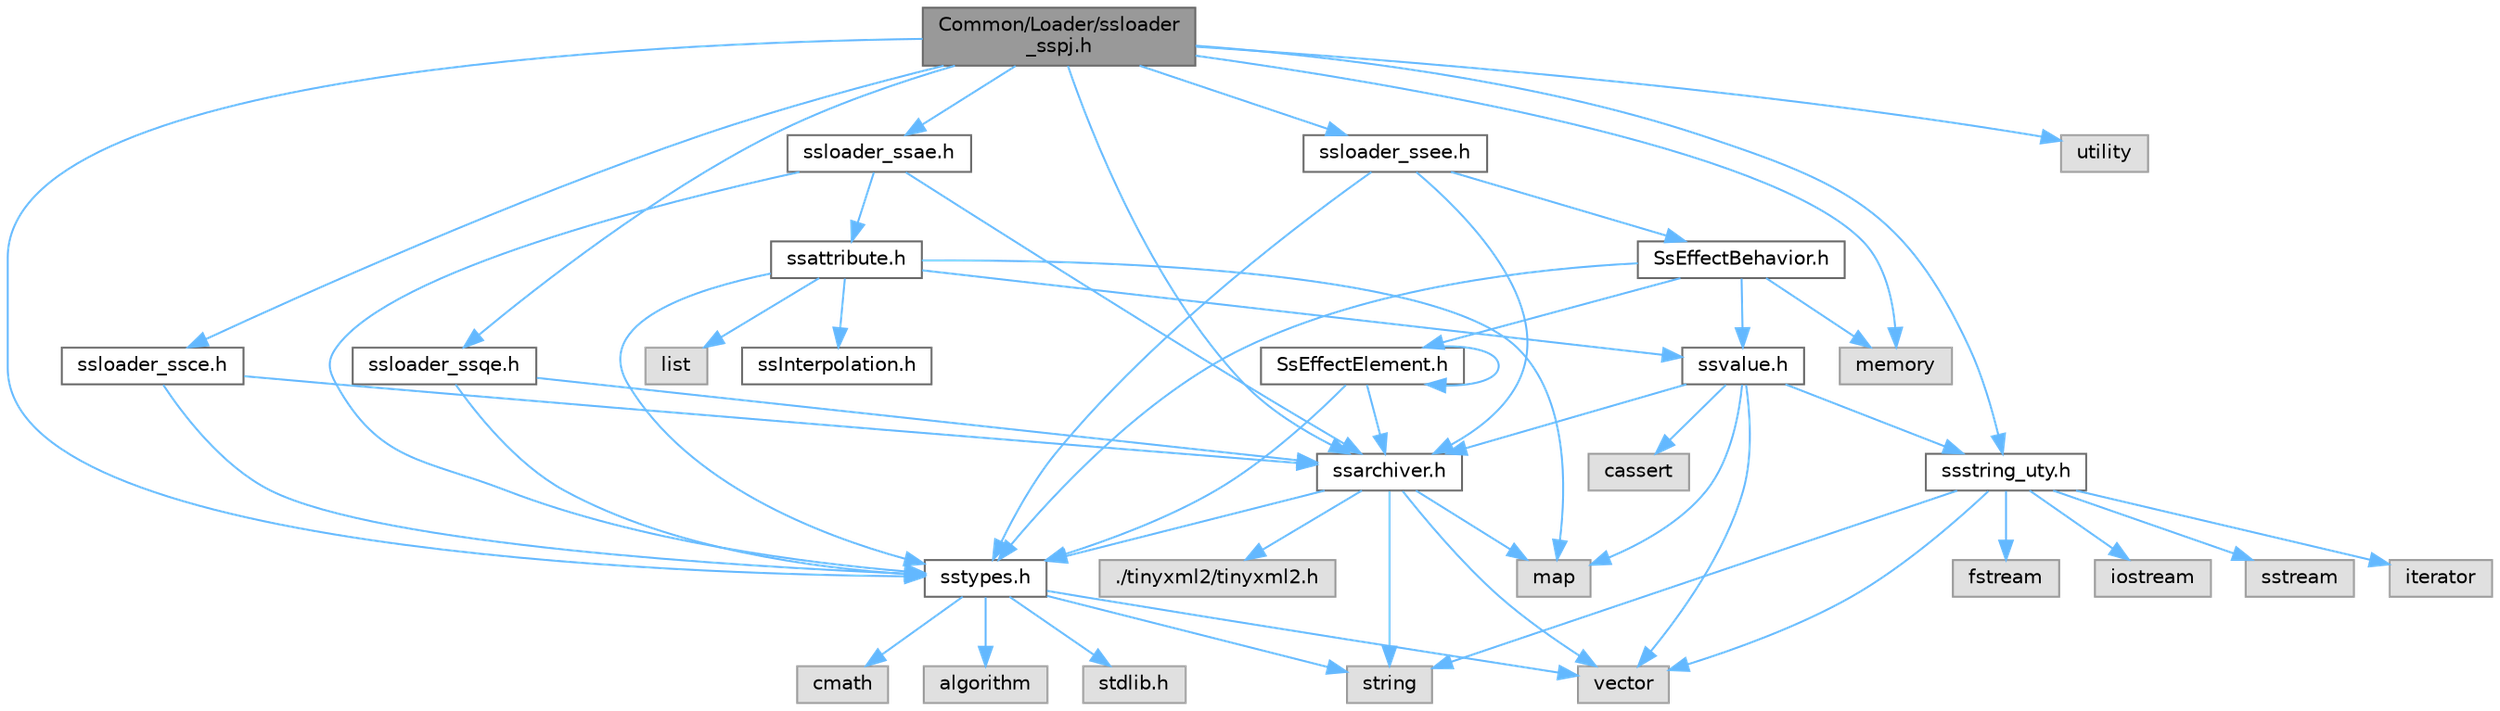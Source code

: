 digraph "Common/Loader/ssloader_sspj.h"
{
 // LATEX_PDF_SIZE
  bgcolor="transparent";
  edge [fontname=Helvetica,fontsize=10,labelfontname=Helvetica,labelfontsize=10];
  node [fontname=Helvetica,fontsize=10,shape=box,height=0.2,width=0.4];
  Node1 [id="Node000001",label="Common/Loader/ssloader\l_sspj.h",height=0.2,width=0.4,color="gray40", fillcolor="grey60", style="filled", fontcolor="black",tooltip=" "];
  Node1 -> Node2 [id="edge1_Node000001_Node000002",color="steelblue1",style="solid",tooltip=" "];
  Node2 [id="Node000002",label="sstypes.h",height=0.2,width=0.4,color="grey40", fillcolor="white", style="filled",URL="$sstypes_8h.html",tooltip=" "];
  Node2 -> Node3 [id="edge2_Node000002_Node000003",color="steelblue1",style="solid",tooltip=" "];
  Node3 [id="Node000003",label="stdlib.h",height=0.2,width=0.4,color="grey60", fillcolor="#E0E0E0", style="filled",tooltip=" "];
  Node2 -> Node4 [id="edge3_Node000002_Node000004",color="steelblue1",style="solid",tooltip=" "];
  Node4 [id="Node000004",label="string",height=0.2,width=0.4,color="grey60", fillcolor="#E0E0E0", style="filled",tooltip=" "];
  Node2 -> Node5 [id="edge4_Node000002_Node000005",color="steelblue1",style="solid",tooltip=" "];
  Node5 [id="Node000005",label="vector",height=0.2,width=0.4,color="grey60", fillcolor="#E0E0E0", style="filled",tooltip=" "];
  Node2 -> Node6 [id="edge5_Node000002_Node000006",color="steelblue1",style="solid",tooltip=" "];
  Node6 [id="Node000006",label="cmath",height=0.2,width=0.4,color="grey60", fillcolor="#E0E0E0", style="filled",tooltip=" "];
  Node2 -> Node7 [id="edge6_Node000002_Node000007",color="steelblue1",style="solid",tooltip=" "];
  Node7 [id="Node000007",label="algorithm",height=0.2,width=0.4,color="grey60", fillcolor="#E0E0E0", style="filled",tooltip=" "];
  Node1 -> Node8 [id="edge7_Node000001_Node000008",color="steelblue1",style="solid",tooltip=" "];
  Node8 [id="Node000008",label="ssarchiver.h",height=0.2,width=0.4,color="grey40", fillcolor="white", style="filled",URL="$ssarchiver_8h.html",tooltip=" "];
  Node8 -> Node9 [id="edge8_Node000008_Node000009",color="steelblue1",style="solid",tooltip=" "];
  Node9 [id="Node000009",label="./tinyxml2/tinyxml2.h",height=0.2,width=0.4,color="grey60", fillcolor="#E0E0E0", style="filled",tooltip=" "];
  Node8 -> Node2 [id="edge9_Node000008_Node000002",color="steelblue1",style="solid",tooltip=" "];
  Node8 -> Node4 [id="edge10_Node000008_Node000004",color="steelblue1",style="solid",tooltip=" "];
  Node8 -> Node5 [id="edge11_Node000008_Node000005",color="steelblue1",style="solid",tooltip=" "];
  Node8 -> Node10 [id="edge12_Node000008_Node000010",color="steelblue1",style="solid",tooltip=" "];
  Node10 [id="Node000010",label="map",height=0.2,width=0.4,color="grey60", fillcolor="#E0E0E0", style="filled",tooltip=" "];
  Node1 -> Node11 [id="edge13_Node000001_Node000011",color="steelblue1",style="solid",tooltip=" "];
  Node11 [id="Node000011",label="ssstring_uty.h",height=0.2,width=0.4,color="grey40", fillcolor="white", style="filled",URL="$ssstring__uty_8h.html",tooltip=" "];
  Node11 -> Node4 [id="edge14_Node000011_Node000004",color="steelblue1",style="solid",tooltip=" "];
  Node11 -> Node12 [id="edge15_Node000011_Node000012",color="steelblue1",style="solid",tooltip=" "];
  Node12 [id="Node000012",label="fstream",height=0.2,width=0.4,color="grey60", fillcolor="#E0E0E0", style="filled",tooltip=" "];
  Node11 -> Node5 [id="edge16_Node000011_Node000005",color="steelblue1",style="solid",tooltip=" "];
  Node11 -> Node13 [id="edge17_Node000011_Node000013",color="steelblue1",style="solid",tooltip=" "];
  Node13 [id="Node000013",label="iostream",height=0.2,width=0.4,color="grey60", fillcolor="#E0E0E0", style="filled",tooltip=" "];
  Node11 -> Node14 [id="edge18_Node000011_Node000014",color="steelblue1",style="solid",tooltip=" "];
  Node14 [id="Node000014",label="sstream",height=0.2,width=0.4,color="grey60", fillcolor="#E0E0E0", style="filled",tooltip=" "];
  Node11 -> Node15 [id="edge19_Node000011_Node000015",color="steelblue1",style="solid",tooltip=" "];
  Node15 [id="Node000015",label="iterator",height=0.2,width=0.4,color="grey60", fillcolor="#E0E0E0", style="filled",tooltip=" "];
  Node1 -> Node16 [id="edge20_Node000001_Node000016",color="steelblue1",style="solid",tooltip=" "];
  Node16 [id="Node000016",label="ssloader_ssae.h",height=0.2,width=0.4,color="grey40", fillcolor="white", style="filled",URL="$ssloader__ssae_8h.html",tooltip=" "];
  Node16 -> Node2 [id="edge21_Node000016_Node000002",color="steelblue1",style="solid",tooltip=" "];
  Node16 -> Node8 [id="edge22_Node000016_Node000008",color="steelblue1",style="solid",tooltip=" "];
  Node16 -> Node17 [id="edge23_Node000016_Node000017",color="steelblue1",style="solid",tooltip=" "];
  Node17 [id="Node000017",label="ssattribute.h",height=0.2,width=0.4,color="grey40", fillcolor="white", style="filled",URL="$ssattribute_8h.html",tooltip=" "];
  Node17 -> Node2 [id="edge24_Node000017_Node000002",color="steelblue1",style="solid",tooltip=" "];
  Node17 -> Node18 [id="edge25_Node000017_Node000018",color="steelblue1",style="solid",tooltip=" "];
  Node18 [id="Node000018",label="ssvalue.h",height=0.2,width=0.4,color="grey40", fillcolor="white", style="filled",URL="$ssvalue_8h.html",tooltip=" "];
  Node18 -> Node8 [id="edge26_Node000018_Node000008",color="steelblue1",style="solid",tooltip=" "];
  Node18 -> Node11 [id="edge27_Node000018_Node000011",color="steelblue1",style="solid",tooltip=" "];
  Node18 -> Node10 [id="edge28_Node000018_Node000010",color="steelblue1",style="solid",tooltip=" "];
  Node18 -> Node5 [id="edge29_Node000018_Node000005",color="steelblue1",style="solid",tooltip=" "];
  Node18 -> Node19 [id="edge30_Node000018_Node000019",color="steelblue1",style="solid",tooltip=" "];
  Node19 [id="Node000019",label="cassert",height=0.2,width=0.4,color="grey60", fillcolor="#E0E0E0", style="filled",tooltip=" "];
  Node17 -> Node20 [id="edge31_Node000017_Node000020",color="steelblue1",style="solid",tooltip=" "];
  Node20 [id="Node000020",label="ssInterpolation.h",height=0.2,width=0.4,color="grey40", fillcolor="white", style="filled",URL="$ss_interpolation_8h.html",tooltip=" "];
  Node17 -> Node21 [id="edge32_Node000017_Node000021",color="steelblue1",style="solid",tooltip=" "];
  Node21 [id="Node000021",label="list",height=0.2,width=0.4,color="grey60", fillcolor="#E0E0E0", style="filled",tooltip=" "];
  Node17 -> Node10 [id="edge33_Node000017_Node000010",color="steelblue1",style="solid",tooltip=" "];
  Node1 -> Node22 [id="edge34_Node000001_Node000022",color="steelblue1",style="solid",tooltip=" "];
  Node22 [id="Node000022",label="ssloader_ssce.h",height=0.2,width=0.4,color="grey40", fillcolor="white", style="filled",URL="$ssloader__ssce_8h.html",tooltip=" "];
  Node22 -> Node2 [id="edge35_Node000022_Node000002",color="steelblue1",style="solid",tooltip=" "];
  Node22 -> Node8 [id="edge36_Node000022_Node000008",color="steelblue1",style="solid",tooltip=" "];
  Node1 -> Node23 [id="edge37_Node000001_Node000023",color="steelblue1",style="solid",tooltip=" "];
  Node23 [id="Node000023",label="ssloader_ssee.h",height=0.2,width=0.4,color="grey40", fillcolor="white", style="filled",URL="$ssloader__ssee_8h.html",tooltip=" "];
  Node23 -> Node2 [id="edge38_Node000023_Node000002",color="steelblue1",style="solid",tooltip=" "];
  Node23 -> Node8 [id="edge39_Node000023_Node000008",color="steelblue1",style="solid",tooltip=" "];
  Node23 -> Node24 [id="edge40_Node000023_Node000024",color="steelblue1",style="solid",tooltip=" "];
  Node24 [id="Node000024",label="SsEffectBehavior.h",height=0.2,width=0.4,color="grey40", fillcolor="white", style="filled",URL="$_ss_effect_behavior_8h.html",tooltip=" "];
  Node24 -> Node25 [id="edge41_Node000024_Node000025",color="steelblue1",style="solid",tooltip=" "];
  Node25 [id="Node000025",label="SsEffectElement.h",height=0.2,width=0.4,color="grey40", fillcolor="white", style="filled",URL="$_ss_effect_element_8h.html",tooltip=" "];
  Node25 -> Node2 [id="edge42_Node000025_Node000002",color="steelblue1",style="solid",tooltip=" "];
  Node25 -> Node8 [id="edge43_Node000025_Node000008",color="steelblue1",style="solid",tooltip=" "];
  Node25 -> Node25 [id="edge44_Node000025_Node000025",color="steelblue1",style="solid",tooltip=" "];
  Node24 -> Node2 [id="edge45_Node000024_Node000002",color="steelblue1",style="solid",tooltip=" "];
  Node24 -> Node18 [id="edge46_Node000024_Node000018",color="steelblue1",style="solid",tooltip=" "];
  Node24 -> Node26 [id="edge47_Node000024_Node000026",color="steelblue1",style="solid",tooltip=" "];
  Node26 [id="Node000026",label="memory",height=0.2,width=0.4,color="grey60", fillcolor="#E0E0E0", style="filled",tooltip=" "];
  Node1 -> Node27 [id="edge48_Node000001_Node000027",color="steelblue1",style="solid",tooltip=" "];
  Node27 [id="Node000027",label="ssloader_ssqe.h",height=0.2,width=0.4,color="grey40", fillcolor="white", style="filled",URL="$ssloader__ssqe_8h.html",tooltip=" "];
  Node27 -> Node2 [id="edge49_Node000027_Node000002",color="steelblue1",style="solid",tooltip=" "];
  Node27 -> Node8 [id="edge50_Node000027_Node000008",color="steelblue1",style="solid",tooltip=" "];
  Node1 -> Node26 [id="edge51_Node000001_Node000026",color="steelblue1",style="solid",tooltip=" "];
  Node1 -> Node28 [id="edge52_Node000001_Node000028",color="steelblue1",style="solid",tooltip=" "];
  Node28 [id="Node000028",label="utility",height=0.2,width=0.4,color="grey60", fillcolor="#E0E0E0", style="filled",tooltip=" "];
}
